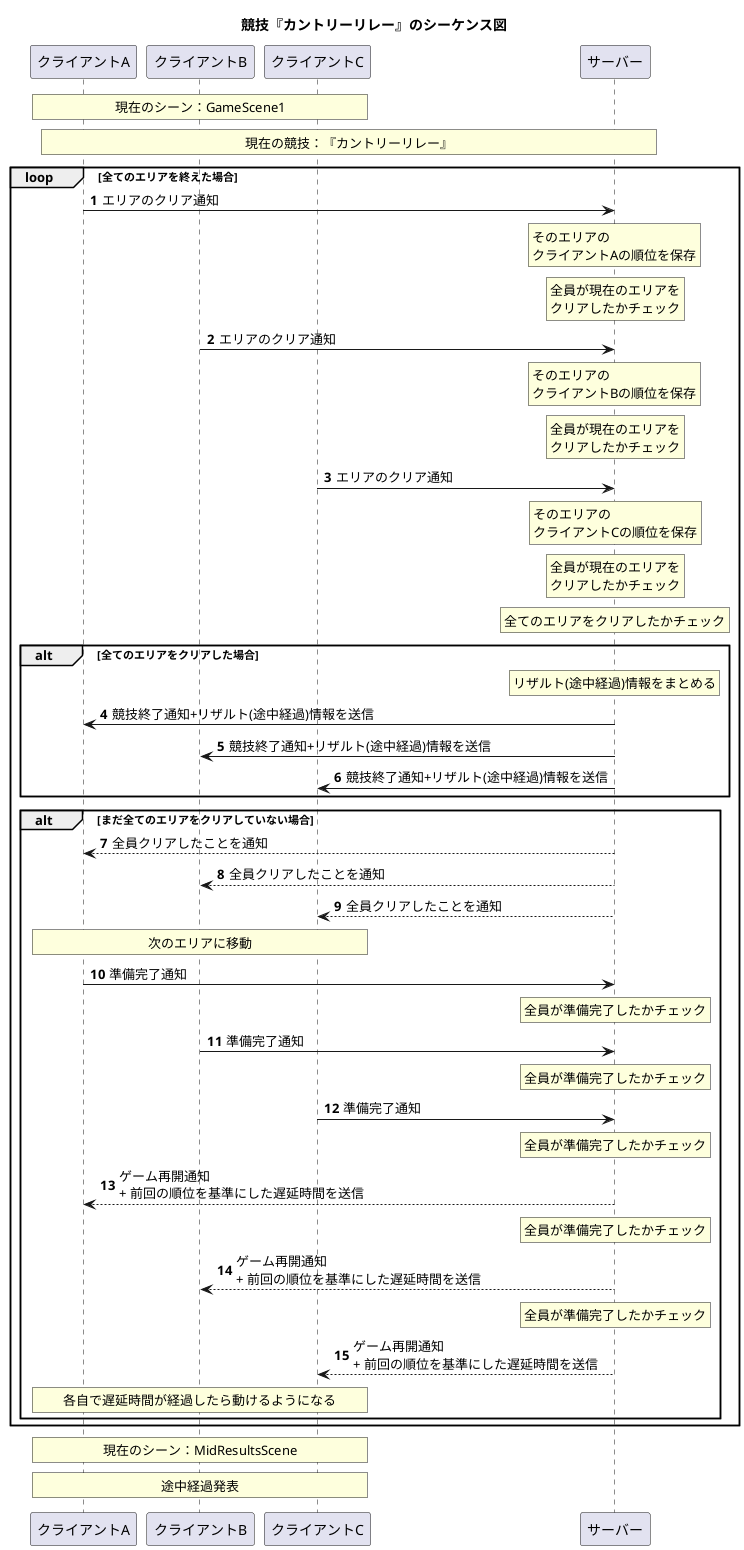 @startuml
'https://plantuml.com/sequence-diagram


participant クライアントA
participant クライアントB
participant クライアントC
participant サーバー

autonumber
title 競技『カントリーリレー』のシーケンス図

rnote over クライアントA,クライアントC:現在のシーン：GameScene1
rnote over クライアントA,サーバー:現在の競技：『カントリーリレー』

loop 全てのエリアを終えた場合
クライアントA -> サーバー:エリアのクリア通知
rnote over サーバー:そのエリアの\nクライアントAの順位を保存
rnote over サーバー:全員が現在のエリアを\nクリアしたかチェック
クライアントB -> サーバー:エリアのクリア通知
rnote over サーバー:そのエリアの\nクライアントBの順位を保存
rnote over サーバー:全員が現在のエリアを\nクリアしたかチェック
クライアントC -> サーバー:エリアのクリア通知
rnote over サーバー:そのエリアの\nクライアントCの順位を保存
rnote over サーバー:全員が現在のエリアを\nクリアしたかチェック
rnote over サーバー:全てのエリアをクリアしたかチェック

alt 全てのエリアをクリアした場合
rnote over サーバー:リザルト(途中経過)情報をまとめる
クライアントA <- サーバー:競技終了通知+リザルト(途中経過)情報を送信
クライアントB <- サーバー:競技終了通知+リザルト(途中経過)情報を送信
クライアントC <- サーバー:競技終了通知+リザルト(途中経過)情報を送信
end
alt まだ全てのエリアをクリアしていない場合

クライアントA <-- サーバー:全員クリアしたことを通知
クライアントB <-- サーバー:全員クリアしたことを通知
クライアントC <-- サーバー:全員クリアしたことを通知
rnote over クライアントA,クライアントC: 次のエリアに移動
クライアントA -> サーバー:準備完了通知
rnote over サーバー:全員が準備完了したかチェック
クライアントB -> サーバー:準備完了通知
rnote over サーバー:全員が準備完了したかチェック
クライアントC -> サーバー:準備完了通知
rnote over サーバー:全員が準備完了したかチェック
クライアントA <-- サーバー:ゲーム再開通知\n+ 前回の順位を基準にした遅延時間を送信
rnote over サーバー:全員が準備完了したかチェック
クライアントB <-- サーバー:ゲーム再開通知\n+ 前回の順位を基準にした遅延時間を送信
rnote over サーバー:全員が準備完了したかチェック
クライアントC <-- サーバー:ゲーム再開通知\n+ 前回の順位を基準にした遅延時間を送信
rnote over クライアントA,クライアントC: 各自で遅延時間が経過したら動けるようになる
end
end

rnote over クライアントA,クライアントC:現在のシーン：MidResultsScene
rnote over クライアントA,クライアントC:途中経過発表

@enduml クライアントA